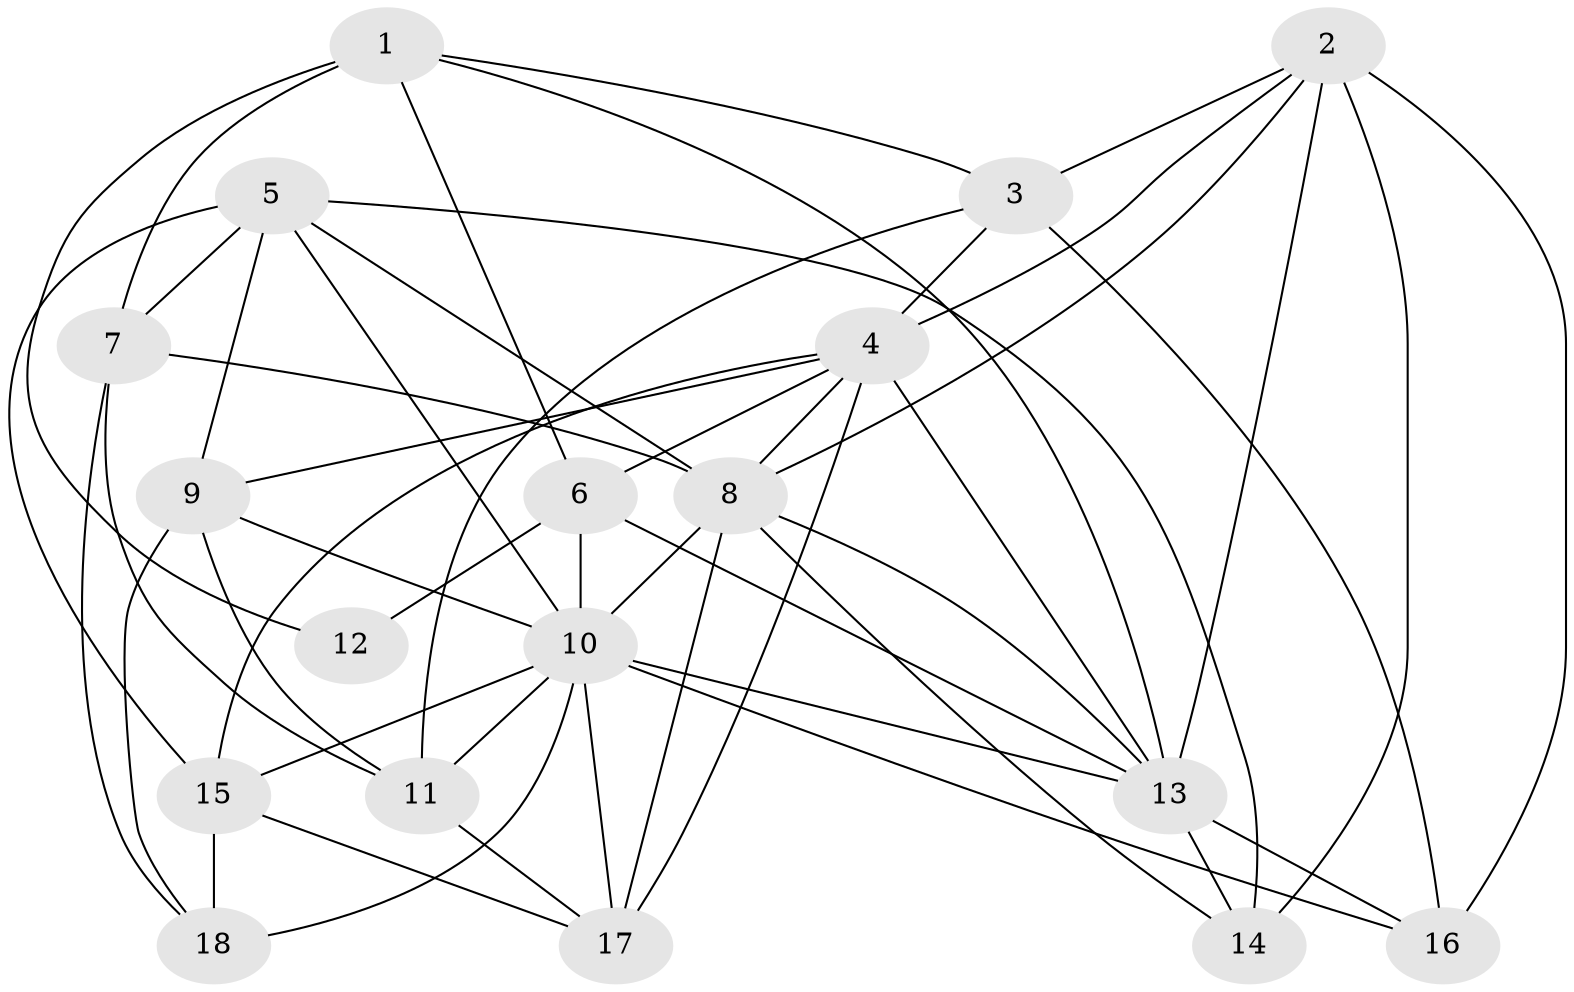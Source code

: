 // original degree distribution, {4: 0.34, 5: 0.14, 3: 0.28, 6: 0.08, 2: 0.1, 7: 0.06}
// Generated by graph-tools (version 1.1) at 2025/51/03/04/25 22:51:06]
// undirected, 18 vertices, 50 edges
graph export_dot {
  node [color=gray90,style=filled];
  1;
  2;
  3;
  4;
  5;
  6;
  7;
  8;
  9;
  10;
  11;
  12;
  13;
  14;
  15;
  16;
  17;
  18;
  1 -- 3 [weight=1.0];
  1 -- 6 [weight=1.0];
  1 -- 7 [weight=1.0];
  1 -- 12 [weight=2.0];
  1 -- 13 [weight=2.0];
  2 -- 3 [weight=1.0];
  2 -- 4 [weight=1.0];
  2 -- 8 [weight=1.0];
  2 -- 13 [weight=2.0];
  2 -- 14 [weight=2.0];
  2 -- 16 [weight=1.0];
  3 -- 4 [weight=3.0];
  3 -- 11 [weight=1.0];
  3 -- 16 [weight=1.0];
  4 -- 6 [weight=1.0];
  4 -- 8 [weight=1.0];
  4 -- 9 [weight=1.0];
  4 -- 13 [weight=1.0];
  4 -- 15 [weight=1.0];
  4 -- 17 [weight=1.0];
  5 -- 7 [weight=1.0];
  5 -- 8 [weight=2.0];
  5 -- 9 [weight=1.0];
  5 -- 10 [weight=1.0];
  5 -- 14 [weight=1.0];
  5 -- 15 [weight=1.0];
  6 -- 10 [weight=1.0];
  6 -- 12 [weight=1.0];
  6 -- 13 [weight=1.0];
  7 -- 8 [weight=1.0];
  7 -- 11 [weight=1.0];
  7 -- 18 [weight=1.0];
  8 -- 10 [weight=1.0];
  8 -- 13 [weight=2.0];
  8 -- 14 [weight=2.0];
  8 -- 17 [weight=1.0];
  9 -- 10 [weight=2.0];
  9 -- 11 [weight=1.0];
  9 -- 18 [weight=1.0];
  10 -- 11 [weight=5.0];
  10 -- 13 [weight=1.0];
  10 -- 15 [weight=1.0];
  10 -- 16 [weight=1.0];
  10 -- 17 [weight=1.0];
  10 -- 18 [weight=2.0];
  11 -- 17 [weight=1.0];
  13 -- 14 [weight=1.0];
  13 -- 16 [weight=1.0];
  15 -- 17 [weight=1.0];
  15 -- 18 [weight=1.0];
}
